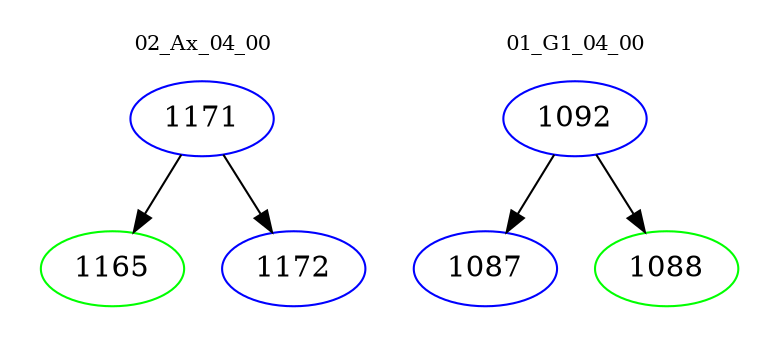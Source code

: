 digraph{
subgraph cluster_0 {
color = white
label = "02_Ax_04_00";
fontsize=10;
T0_1171 [label="1171", color="blue"]
T0_1171 -> T0_1165 [color="black"]
T0_1165 [label="1165", color="green"]
T0_1171 -> T0_1172 [color="black"]
T0_1172 [label="1172", color="blue"]
}
subgraph cluster_1 {
color = white
label = "01_G1_04_00";
fontsize=10;
T1_1092 [label="1092", color="blue"]
T1_1092 -> T1_1087 [color="black"]
T1_1087 [label="1087", color="blue"]
T1_1092 -> T1_1088 [color="black"]
T1_1088 [label="1088", color="green"]
}
}
